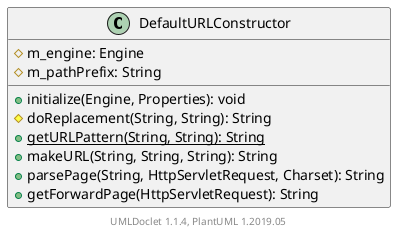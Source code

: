 @startuml

    class DefaultURLConstructor [[DefaultURLConstructor.html]] {
        #m_engine: Engine
        #m_pathPrefix: String
        +initialize(Engine, Properties): void
        #doReplacement(String, String): String
        {static} +getURLPattern(String, String): String
        +makeURL(String, String, String): String
        +parsePage(String, HttpServletRequest, Charset): String
        +getForwardPage(HttpServletRequest): String
    }


    center footer UMLDoclet 1.1.4, PlantUML 1.2019.05
@enduml
